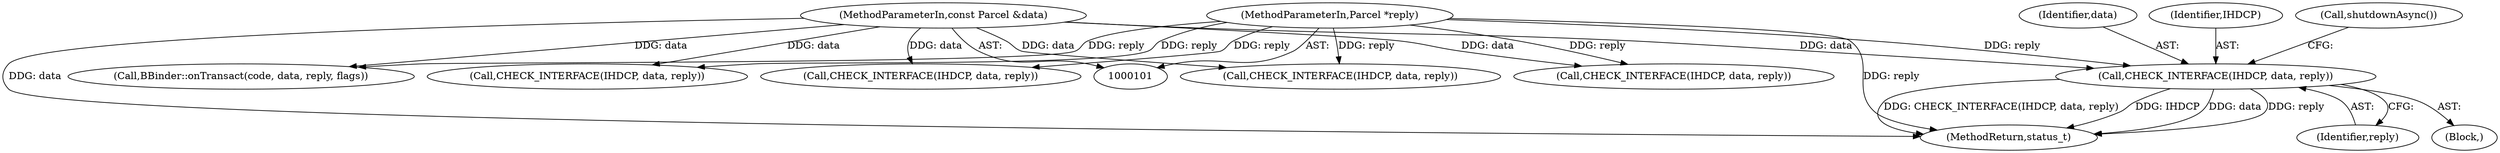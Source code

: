 digraph "0_Android_9667e3eff2d34c3797c3b529370de47b2c1f1bf6@pointer" {
"1000151" [label="(Call,CHECK_INTERFACE(IHDCP, data, reply))"];
"1000103" [label="(MethodParameterIn,const Parcel &data)"];
"1000104" [label="(MethodParameterIn,Parcel *reply)"];
"1000154" [label="(Identifier,reply)"];
"1000153" [label="(Identifier,data)"];
"1000150" [label="(Block,)"];
"1000112" [label="(Call,CHECK_INTERFACE(IHDCP, data, reply))"];
"1000151" [label="(Call,CHECK_INTERFACE(IHDCP, data, reply))"];
"1000402" [label="(Call,BBinder::onTransact(code, data, reply, flags))"];
"1000152" [label="(Identifier,IHDCP)"];
"1000407" [label="(MethodReturn,status_t)"];
"1000104" [label="(MethodParameterIn,Parcel *reply)"];
"1000103" [label="(MethodParameterIn,const Parcel &data)"];
"1000156" [label="(Call,shutdownAsync())"];
"1000161" [label="(Call,CHECK_INTERFACE(IHDCP, data, reply))"];
"1000259" [label="(Call,CHECK_INTERFACE(IHDCP, data, reply))"];
"1000131" [label="(Call,CHECK_INTERFACE(IHDCP, data, reply))"];
"1000151" -> "1000150"  [label="AST: "];
"1000151" -> "1000154"  [label="CFG: "];
"1000152" -> "1000151"  [label="AST: "];
"1000153" -> "1000151"  [label="AST: "];
"1000154" -> "1000151"  [label="AST: "];
"1000156" -> "1000151"  [label="CFG: "];
"1000151" -> "1000407"  [label="DDG: CHECK_INTERFACE(IHDCP, data, reply)"];
"1000151" -> "1000407"  [label="DDG: IHDCP"];
"1000151" -> "1000407"  [label="DDG: data"];
"1000151" -> "1000407"  [label="DDG: reply"];
"1000103" -> "1000151"  [label="DDG: data"];
"1000104" -> "1000151"  [label="DDG: reply"];
"1000103" -> "1000101"  [label="AST: "];
"1000103" -> "1000407"  [label="DDG: data"];
"1000103" -> "1000112"  [label="DDG: data"];
"1000103" -> "1000131"  [label="DDG: data"];
"1000103" -> "1000161"  [label="DDG: data"];
"1000103" -> "1000259"  [label="DDG: data"];
"1000103" -> "1000402"  [label="DDG: data"];
"1000104" -> "1000101"  [label="AST: "];
"1000104" -> "1000407"  [label="DDG: reply"];
"1000104" -> "1000112"  [label="DDG: reply"];
"1000104" -> "1000131"  [label="DDG: reply"];
"1000104" -> "1000161"  [label="DDG: reply"];
"1000104" -> "1000259"  [label="DDG: reply"];
"1000104" -> "1000402"  [label="DDG: reply"];
}
